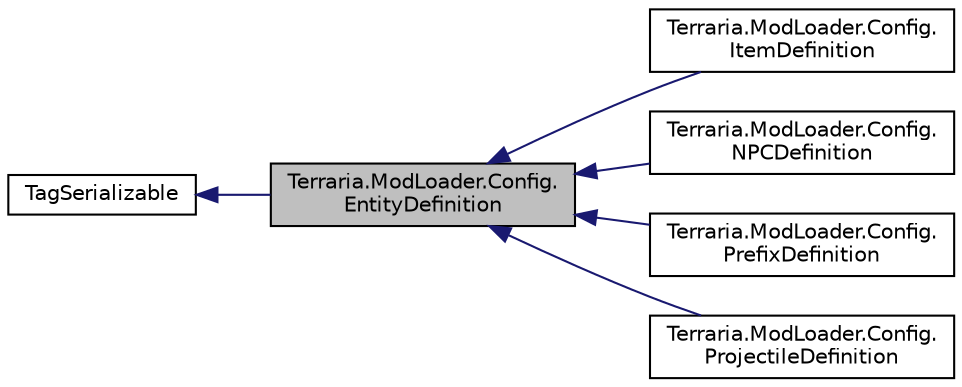 digraph "Terraria.ModLoader.Config.EntityDefinition"
{
 // LATEX_PDF_SIZE
  edge [fontname="Helvetica",fontsize="10",labelfontname="Helvetica",labelfontsize="10"];
  node [fontname="Helvetica",fontsize="10",shape=record];
  rankdir="LR";
  Node1 [label="Terraria.ModLoader.Config.\lEntityDefinition",height=0.2,width=0.4,color="black", fillcolor="grey75", style="filled", fontcolor="black",tooltip="Classes implementing EntityDefinition serve to function as a way to save and load the identities of v..."];
  Node2 -> Node1 [dir="back",color="midnightblue",fontsize="10",style="solid",fontname="Helvetica"];
  Node2 [label="TagSerializable",height=0.2,width=0.4,color="black", fillcolor="white", style="filled",URL="$interface_terraria_1_1_mod_loader_1_1_i_o_1_1_tag_serializable.html",tooltip=" "];
  Node1 -> Node3 [dir="back",color="midnightblue",fontsize="10",style="solid",fontname="Helvetica"];
  Node3 [label="Terraria.ModLoader.Config.\lItemDefinition",height=0.2,width=0.4,color="black", fillcolor="white", style="filled",URL="$class_terraria_1_1_mod_loader_1_1_config_1_1_item_definition.html",tooltip="ItemDefinition represents an Item identity. A typical use for this class is usage in ModConfig,..."];
  Node1 -> Node4 [dir="back",color="midnightblue",fontsize="10",style="solid",fontname="Helvetica"];
  Node4 [label="Terraria.ModLoader.Config.\lNPCDefinition",height=0.2,width=0.4,color="black", fillcolor="white", style="filled",URL="$class_terraria_1_1_mod_loader_1_1_config_1_1_n_p_c_definition.html",tooltip=" "];
  Node1 -> Node5 [dir="back",color="midnightblue",fontsize="10",style="solid",fontname="Helvetica"];
  Node5 [label="Terraria.ModLoader.Config.\lPrefixDefinition",height=0.2,width=0.4,color="black", fillcolor="white", style="filled",URL="$class_terraria_1_1_mod_loader_1_1_config_1_1_prefix_definition.html",tooltip=" "];
  Node1 -> Node6 [dir="back",color="midnightblue",fontsize="10",style="solid",fontname="Helvetica"];
  Node6 [label="Terraria.ModLoader.Config.\lProjectileDefinition",height=0.2,width=0.4,color="black", fillcolor="white", style="filled",URL="$class_terraria_1_1_mod_loader_1_1_config_1_1_projectile_definition.html",tooltip=" "];
}
